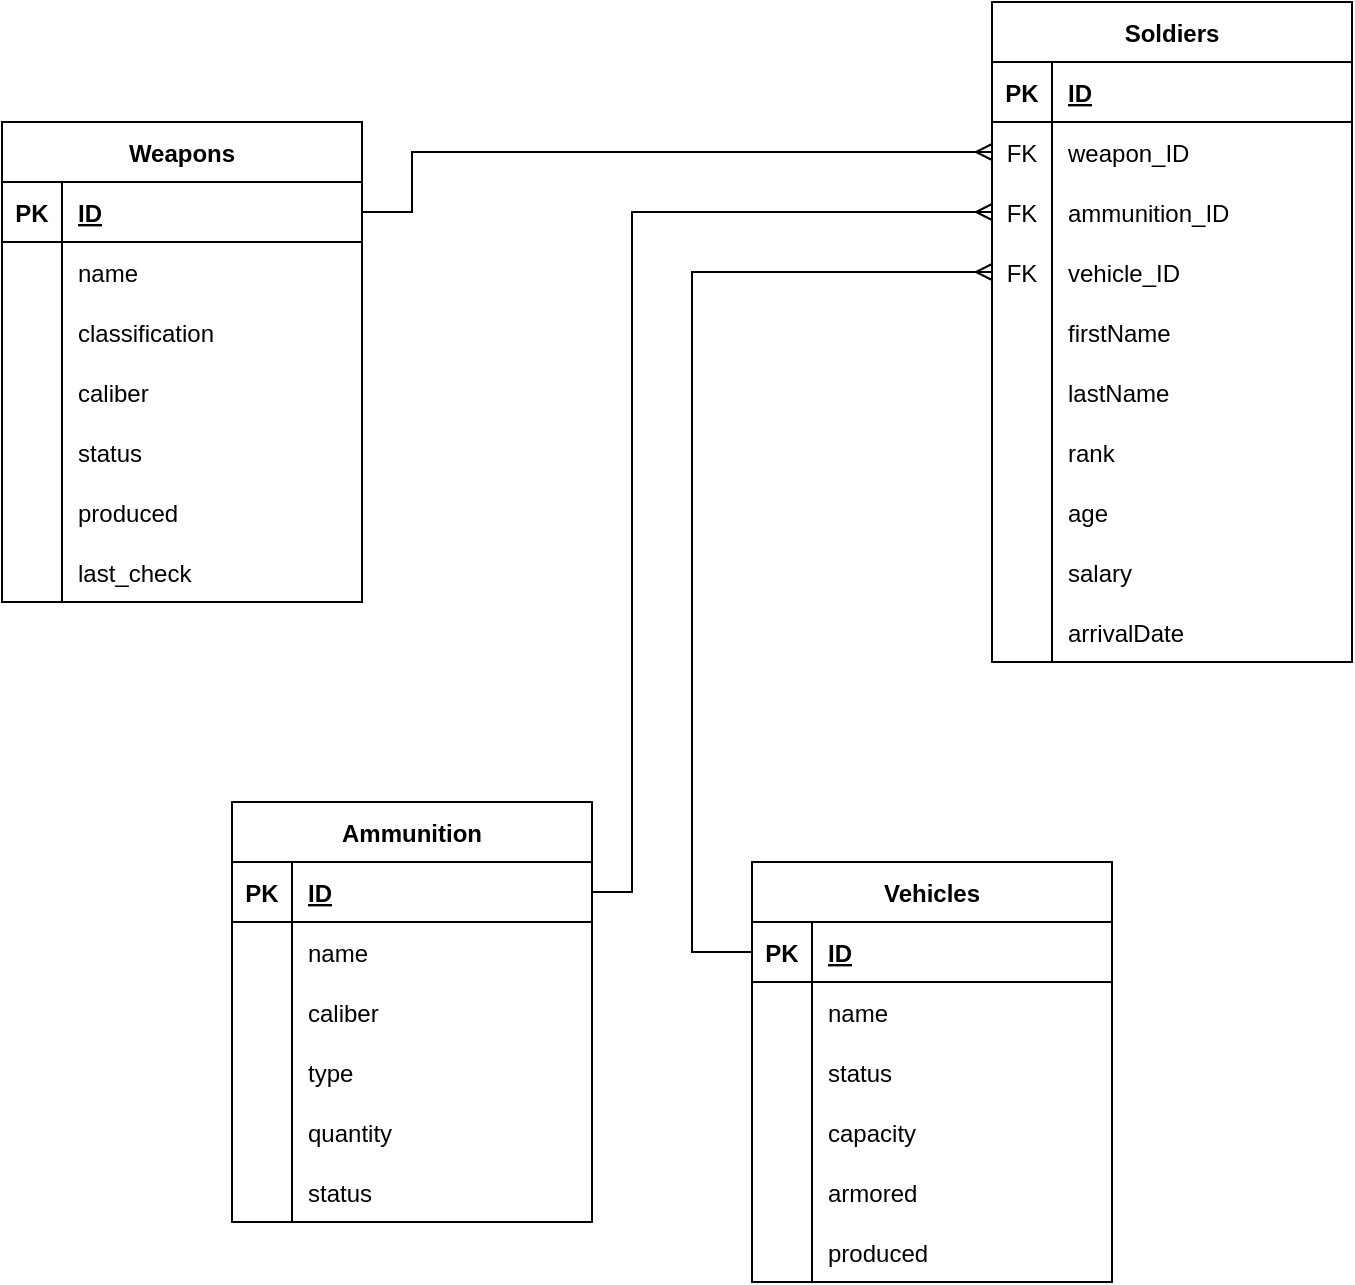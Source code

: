 <mxfile version="20.3.2" type="device"><diagram id="tDGglo3VMJFBYRjeejf7" name="Page-1"><mxGraphModel dx="1345" dy="817" grid="1" gridSize="10" guides="1" tooltips="1" connect="1" arrows="1" fold="1" page="1" pageScale="1" pageWidth="827" pageHeight="1169" math="0" shadow="0"><root><mxCell id="0"/><mxCell id="1" parent="0"/><mxCell id="pX5uQDLHfa8eJc-xiNhd-6" style="edgeStyle=orthogonalEdgeStyle;rounded=0;orthogonalLoop=1;jettySize=auto;html=1;endArrow=ERmany;endFill=0;entryX=0;entryY=0.5;entryDx=0;entryDy=0;exitX=0;exitY=0.5;exitDx=0;exitDy=0;" parent="1" source="TjxegU9jEdXGONsmLAuh-58" target="TjxegU9jEdXGONsmLAuh-105" edge="1"><mxGeometry relative="1" as="geometry"><mxPoint x="720" y="370" as="targetPoint"/><Array as="points"><mxPoint x="470" y="485"/><mxPoint x="470" y="145"/></Array></mxGeometry></mxCell><mxCell id="TjxegU9jEdXGONsmLAuh-57" value="Vehicles" style="shape=table;startSize=30;container=1;collapsible=1;childLayout=tableLayout;fixedRows=1;rowLines=0;fontStyle=1;align=center;resizeLast=1;" parent="1" vertex="1"><mxGeometry x="500" y="440" width="180" height="210" as="geometry"><mxRectangle x="500" y="440" width="90" height="30" as="alternateBounds"/></mxGeometry></mxCell><mxCell id="TjxegU9jEdXGONsmLAuh-58" value="" style="shape=partialRectangle;collapsible=0;dropTarget=0;pointerEvents=0;fillColor=none;top=0;left=0;bottom=1;right=0;points=[[0,0.5],[1,0.5]];portConstraint=eastwest;" parent="TjxegU9jEdXGONsmLAuh-57" vertex="1"><mxGeometry y="30" width="180" height="30" as="geometry"/></mxCell><mxCell id="TjxegU9jEdXGONsmLAuh-59" value="PK" style="shape=partialRectangle;connectable=0;fillColor=none;top=0;left=0;bottom=0;right=0;fontStyle=1;overflow=hidden;" parent="TjxegU9jEdXGONsmLAuh-58" vertex="1"><mxGeometry width="30" height="30" as="geometry"><mxRectangle width="30" height="30" as="alternateBounds"/></mxGeometry></mxCell><mxCell id="TjxegU9jEdXGONsmLAuh-60" value="ID" style="shape=partialRectangle;connectable=0;fillColor=none;top=0;left=0;bottom=0;right=0;align=left;spacingLeft=6;fontStyle=5;overflow=hidden;" parent="TjxegU9jEdXGONsmLAuh-58" vertex="1"><mxGeometry x="30" width="150" height="30" as="geometry"><mxRectangle width="150" height="30" as="alternateBounds"/></mxGeometry></mxCell><mxCell id="TjxegU9jEdXGONsmLAuh-61" value="" style="shape=partialRectangle;collapsible=0;dropTarget=0;pointerEvents=0;fillColor=none;top=0;left=0;bottom=0;right=0;points=[[0,0.5],[1,0.5]];portConstraint=eastwest;" parent="TjxegU9jEdXGONsmLAuh-57" vertex="1"><mxGeometry y="60" width="180" height="30" as="geometry"/></mxCell><mxCell id="TjxegU9jEdXGONsmLAuh-62" value="" style="shape=partialRectangle;connectable=0;fillColor=none;top=0;left=0;bottom=0;right=0;editable=1;overflow=hidden;" parent="TjxegU9jEdXGONsmLAuh-61" vertex="1"><mxGeometry width="30" height="30" as="geometry"><mxRectangle width="30" height="30" as="alternateBounds"/></mxGeometry></mxCell><mxCell id="TjxegU9jEdXGONsmLAuh-63" value="name" style="shape=partialRectangle;connectable=0;fillColor=none;top=0;left=0;bottom=0;right=0;align=left;spacingLeft=6;overflow=hidden;" parent="TjxegU9jEdXGONsmLAuh-61" vertex="1"><mxGeometry x="30" width="150" height="30" as="geometry"><mxRectangle width="150" height="30" as="alternateBounds"/></mxGeometry></mxCell><mxCell id="TjxegU9jEdXGONsmLAuh-64" value="" style="shape=partialRectangle;collapsible=0;dropTarget=0;pointerEvents=0;fillColor=none;top=0;left=0;bottom=0;right=0;points=[[0,0.5],[1,0.5]];portConstraint=eastwest;" parent="TjxegU9jEdXGONsmLAuh-57" vertex="1"><mxGeometry y="90" width="180" height="30" as="geometry"/></mxCell><mxCell id="TjxegU9jEdXGONsmLAuh-65" value="" style="shape=partialRectangle;connectable=0;fillColor=none;top=0;left=0;bottom=0;right=0;editable=1;overflow=hidden;" parent="TjxegU9jEdXGONsmLAuh-64" vertex="1"><mxGeometry width="30" height="30" as="geometry"><mxRectangle width="30" height="30" as="alternateBounds"/></mxGeometry></mxCell><mxCell id="TjxegU9jEdXGONsmLAuh-66" value="status" style="shape=partialRectangle;connectable=0;fillColor=none;top=0;left=0;bottom=0;right=0;align=left;spacingLeft=6;overflow=hidden;" parent="TjxegU9jEdXGONsmLAuh-64" vertex="1"><mxGeometry x="30" width="150" height="30" as="geometry"><mxRectangle width="150" height="30" as="alternateBounds"/></mxGeometry></mxCell><mxCell id="TjxegU9jEdXGONsmLAuh-76" style="shape=partialRectangle;collapsible=0;dropTarget=0;pointerEvents=0;fillColor=none;top=0;left=0;bottom=0;right=0;points=[[0,0.5],[1,0.5]];portConstraint=eastwest;" parent="TjxegU9jEdXGONsmLAuh-57" vertex="1"><mxGeometry y="120" width="180" height="30" as="geometry"/></mxCell><mxCell id="TjxegU9jEdXGONsmLAuh-77" style="shape=partialRectangle;connectable=0;fillColor=none;top=0;left=0;bottom=0;right=0;editable=1;overflow=hidden;" parent="TjxegU9jEdXGONsmLAuh-76" vertex="1"><mxGeometry width="30" height="30" as="geometry"><mxRectangle width="30" height="30" as="alternateBounds"/></mxGeometry></mxCell><mxCell id="TjxegU9jEdXGONsmLAuh-78" value="capacity" style="shape=partialRectangle;connectable=0;fillColor=none;top=0;left=0;bottom=0;right=0;align=left;spacingLeft=6;overflow=hidden;" parent="TjxegU9jEdXGONsmLAuh-76" vertex="1"><mxGeometry x="30" width="150" height="30" as="geometry"><mxRectangle width="150" height="30" as="alternateBounds"/></mxGeometry></mxCell><mxCell id="TjxegU9jEdXGONsmLAuh-67" value="" style="shape=partialRectangle;collapsible=0;dropTarget=0;pointerEvents=0;fillColor=none;top=0;left=0;bottom=0;right=0;points=[[0,0.5],[1,0.5]];portConstraint=eastwest;" parent="TjxegU9jEdXGONsmLAuh-57" vertex="1"><mxGeometry y="150" width="180" height="30" as="geometry"/></mxCell><mxCell id="TjxegU9jEdXGONsmLAuh-68" value="" style="shape=partialRectangle;connectable=0;fillColor=none;top=0;left=0;bottom=0;right=0;editable=1;overflow=hidden;" parent="TjxegU9jEdXGONsmLAuh-67" vertex="1"><mxGeometry width="30" height="30" as="geometry"><mxRectangle width="30" height="30" as="alternateBounds"/></mxGeometry></mxCell><mxCell id="TjxegU9jEdXGONsmLAuh-69" value="armored" style="shape=partialRectangle;connectable=0;fillColor=none;top=0;left=0;bottom=0;right=0;align=left;spacingLeft=6;overflow=hidden;" parent="TjxegU9jEdXGONsmLAuh-67" vertex="1"><mxGeometry x="30" width="150" height="30" as="geometry"><mxRectangle width="150" height="30" as="alternateBounds"/></mxGeometry></mxCell><mxCell id="TjxegU9jEdXGONsmLAuh-80" style="shape=partialRectangle;collapsible=0;dropTarget=0;pointerEvents=0;fillColor=none;top=0;left=0;bottom=0;right=0;points=[[0,0.5],[1,0.5]];portConstraint=eastwest;" parent="TjxegU9jEdXGONsmLAuh-57" vertex="1"><mxGeometry y="180" width="180" height="30" as="geometry"/></mxCell><mxCell id="TjxegU9jEdXGONsmLAuh-81" style="shape=partialRectangle;connectable=0;fillColor=none;top=0;left=0;bottom=0;right=0;editable=1;overflow=hidden;" parent="TjxegU9jEdXGONsmLAuh-80" vertex="1"><mxGeometry width="30" height="30" as="geometry"><mxRectangle width="30" height="30" as="alternateBounds"/></mxGeometry></mxCell><mxCell id="TjxegU9jEdXGONsmLAuh-82" value="produced" style="shape=partialRectangle;connectable=0;fillColor=none;top=0;left=0;bottom=0;right=0;align=left;spacingLeft=6;overflow=hidden;" parent="TjxegU9jEdXGONsmLAuh-80" vertex="1"><mxGeometry x="30" width="150" height="30" as="geometry"><mxRectangle width="150" height="30" as="alternateBounds"/></mxGeometry></mxCell><mxCell id="TjxegU9jEdXGONsmLAuh-83" value="Soldiers" style="shape=table;startSize=30;container=1;collapsible=1;childLayout=tableLayout;fixedRows=1;rowLines=0;fontStyle=1;align=center;resizeLast=1;" parent="1" vertex="1"><mxGeometry x="620" y="10" width="180" height="330" as="geometry"><mxRectangle x="620" y="10" width="90" height="30" as="alternateBounds"/></mxGeometry></mxCell><mxCell id="TjxegU9jEdXGONsmLAuh-84" value="" style="shape=partialRectangle;collapsible=0;dropTarget=0;pointerEvents=0;fillColor=none;top=0;left=0;bottom=1;right=0;points=[[0,0.5],[1,0.5]];portConstraint=eastwest;" parent="TjxegU9jEdXGONsmLAuh-83" vertex="1"><mxGeometry y="30" width="180" height="30" as="geometry"/></mxCell><mxCell id="TjxegU9jEdXGONsmLAuh-85" value="PK" style="shape=partialRectangle;connectable=0;fillColor=none;top=0;left=0;bottom=0;right=0;fontStyle=1;overflow=hidden;" parent="TjxegU9jEdXGONsmLAuh-84" vertex="1"><mxGeometry width="30" height="30" as="geometry"><mxRectangle width="30" height="30" as="alternateBounds"/></mxGeometry></mxCell><mxCell id="TjxegU9jEdXGONsmLAuh-86" value="ID" style="shape=partialRectangle;connectable=0;fillColor=none;top=0;left=0;bottom=0;right=0;align=left;spacingLeft=6;fontStyle=5;overflow=hidden;" parent="TjxegU9jEdXGONsmLAuh-84" vertex="1"><mxGeometry x="30" width="150" height="30" as="geometry"><mxRectangle width="150" height="30" as="alternateBounds"/></mxGeometry></mxCell><mxCell id="TjxegU9jEdXGONsmLAuh-87" value="" style="shape=partialRectangle;collapsible=0;dropTarget=0;pointerEvents=0;fillColor=none;top=0;left=0;bottom=0;right=0;points=[[0,0.5],[1,0.5]];portConstraint=eastwest;" parent="TjxegU9jEdXGONsmLAuh-83" vertex="1"><mxGeometry y="60" width="180" height="30" as="geometry"/></mxCell><mxCell id="TjxegU9jEdXGONsmLAuh-88" value="FK" style="shape=partialRectangle;connectable=0;fillColor=none;top=0;left=0;bottom=0;right=0;editable=1;overflow=hidden;" parent="TjxegU9jEdXGONsmLAuh-87" vertex="1"><mxGeometry width="30" height="30" as="geometry"><mxRectangle width="30" height="30" as="alternateBounds"/></mxGeometry></mxCell><mxCell id="TjxegU9jEdXGONsmLAuh-89" value="weapon_ID" style="shape=partialRectangle;connectable=0;fillColor=none;top=0;left=0;bottom=0;right=0;align=left;spacingLeft=6;overflow=hidden;" parent="TjxegU9jEdXGONsmLAuh-87" vertex="1"><mxGeometry x="30" width="150" height="30" as="geometry"><mxRectangle width="150" height="30" as="alternateBounds"/></mxGeometry></mxCell><mxCell id="TjxegU9jEdXGONsmLAuh-102" style="shape=partialRectangle;collapsible=0;dropTarget=0;pointerEvents=0;fillColor=none;top=0;left=0;bottom=0;right=0;points=[[0,0.5],[1,0.5]];portConstraint=eastwest;" parent="TjxegU9jEdXGONsmLAuh-83" vertex="1"><mxGeometry y="90" width="180" height="30" as="geometry"/></mxCell><mxCell id="TjxegU9jEdXGONsmLAuh-103" value="FK" style="shape=partialRectangle;connectable=0;fillColor=none;top=0;left=0;bottom=0;right=0;editable=1;overflow=hidden;" parent="TjxegU9jEdXGONsmLAuh-102" vertex="1"><mxGeometry width="30" height="30" as="geometry"><mxRectangle width="30" height="30" as="alternateBounds"/></mxGeometry></mxCell><mxCell id="TjxegU9jEdXGONsmLAuh-104" value="ammunition_ID" style="shape=partialRectangle;connectable=0;fillColor=none;top=0;left=0;bottom=0;right=0;align=left;spacingLeft=6;overflow=hidden;" parent="TjxegU9jEdXGONsmLAuh-102" vertex="1"><mxGeometry x="30" width="150" height="30" as="geometry"><mxRectangle width="150" height="30" as="alternateBounds"/></mxGeometry></mxCell><mxCell id="TjxegU9jEdXGONsmLAuh-105" style="shape=partialRectangle;collapsible=0;dropTarget=0;pointerEvents=0;fillColor=none;top=0;left=0;bottom=0;right=0;points=[[0,0.5],[1,0.5]];portConstraint=eastwest;" parent="TjxegU9jEdXGONsmLAuh-83" vertex="1"><mxGeometry y="120" width="180" height="30" as="geometry"/></mxCell><mxCell id="TjxegU9jEdXGONsmLAuh-106" value="FK" style="shape=partialRectangle;connectable=0;fillColor=none;top=0;left=0;bottom=0;right=0;editable=1;overflow=hidden;" parent="TjxegU9jEdXGONsmLAuh-105" vertex="1"><mxGeometry width="30" height="30" as="geometry"><mxRectangle width="30" height="30" as="alternateBounds"/></mxGeometry></mxCell><mxCell id="TjxegU9jEdXGONsmLAuh-107" value="vehicle_ID" style="shape=partialRectangle;connectable=0;fillColor=none;top=0;left=0;bottom=0;right=0;align=left;spacingLeft=6;overflow=hidden;" parent="TjxegU9jEdXGONsmLAuh-105" vertex="1"><mxGeometry x="30" width="150" height="30" as="geometry"><mxRectangle width="150" height="30" as="alternateBounds"/></mxGeometry></mxCell><mxCell id="TjxegU9jEdXGONsmLAuh-90" value="" style="shape=partialRectangle;collapsible=0;dropTarget=0;pointerEvents=0;fillColor=none;top=0;left=0;bottom=0;right=0;points=[[0,0.5],[1,0.5]];portConstraint=eastwest;" parent="TjxegU9jEdXGONsmLAuh-83" vertex="1"><mxGeometry y="150" width="180" height="30" as="geometry"/></mxCell><mxCell id="TjxegU9jEdXGONsmLAuh-91" value="" style="shape=partialRectangle;connectable=0;fillColor=none;top=0;left=0;bottom=0;right=0;editable=1;overflow=hidden;" parent="TjxegU9jEdXGONsmLAuh-90" vertex="1"><mxGeometry width="30" height="30" as="geometry"><mxRectangle width="30" height="30" as="alternateBounds"/></mxGeometry></mxCell><mxCell id="TjxegU9jEdXGONsmLAuh-92" value="firstName" style="shape=partialRectangle;connectable=0;fillColor=none;top=0;left=0;bottom=0;right=0;align=left;spacingLeft=6;overflow=hidden;" parent="TjxegU9jEdXGONsmLAuh-90" vertex="1"><mxGeometry x="30" width="150" height="30" as="geometry"><mxRectangle width="150" height="30" as="alternateBounds"/></mxGeometry></mxCell><mxCell id="TjxegU9jEdXGONsmLAuh-93" style="shape=partialRectangle;collapsible=0;dropTarget=0;pointerEvents=0;fillColor=none;top=0;left=0;bottom=0;right=0;points=[[0,0.5],[1,0.5]];portConstraint=eastwest;" parent="TjxegU9jEdXGONsmLAuh-83" vertex="1"><mxGeometry y="180" width="180" height="30" as="geometry"/></mxCell><mxCell id="TjxegU9jEdXGONsmLAuh-94" style="shape=partialRectangle;connectable=0;fillColor=none;top=0;left=0;bottom=0;right=0;editable=1;overflow=hidden;" parent="TjxegU9jEdXGONsmLAuh-93" vertex="1"><mxGeometry width="30" height="30" as="geometry"><mxRectangle width="30" height="30" as="alternateBounds"/></mxGeometry></mxCell><mxCell id="TjxegU9jEdXGONsmLAuh-95" value="lastName" style="shape=partialRectangle;connectable=0;fillColor=none;top=0;left=0;bottom=0;right=0;align=left;spacingLeft=6;overflow=hidden;" parent="TjxegU9jEdXGONsmLAuh-93" vertex="1"><mxGeometry x="30" width="150" height="30" as="geometry"><mxRectangle width="150" height="30" as="alternateBounds"/></mxGeometry></mxCell><mxCell id="TjxegU9jEdXGONsmLAuh-108" style="shape=partialRectangle;collapsible=0;dropTarget=0;pointerEvents=0;fillColor=none;top=0;left=0;bottom=0;right=0;points=[[0,0.5],[1,0.5]];portConstraint=eastwest;" parent="TjxegU9jEdXGONsmLAuh-83" vertex="1"><mxGeometry y="210" width="180" height="30" as="geometry"/></mxCell><mxCell id="TjxegU9jEdXGONsmLAuh-109" style="shape=partialRectangle;connectable=0;fillColor=none;top=0;left=0;bottom=0;right=0;editable=1;overflow=hidden;" parent="TjxegU9jEdXGONsmLAuh-108" vertex="1"><mxGeometry width="30" height="30" as="geometry"><mxRectangle width="30" height="30" as="alternateBounds"/></mxGeometry></mxCell><mxCell id="TjxegU9jEdXGONsmLAuh-110" value="rank" style="shape=partialRectangle;connectable=0;fillColor=none;top=0;left=0;bottom=0;right=0;align=left;spacingLeft=6;overflow=hidden;" parent="TjxegU9jEdXGONsmLAuh-108" vertex="1"><mxGeometry x="30" width="150" height="30" as="geometry"><mxRectangle width="150" height="30" as="alternateBounds"/></mxGeometry></mxCell><mxCell id="TjxegU9jEdXGONsmLAuh-96" value="" style="shape=partialRectangle;collapsible=0;dropTarget=0;pointerEvents=0;fillColor=none;top=0;left=0;bottom=0;right=0;points=[[0,0.5],[1,0.5]];portConstraint=eastwest;" parent="TjxegU9jEdXGONsmLAuh-83" vertex="1"><mxGeometry y="240" width="180" height="30" as="geometry"/></mxCell><mxCell id="TjxegU9jEdXGONsmLAuh-97" value="" style="shape=partialRectangle;connectable=0;fillColor=none;top=0;left=0;bottom=0;right=0;editable=1;overflow=hidden;" parent="TjxegU9jEdXGONsmLAuh-96" vertex="1"><mxGeometry width="30" height="30" as="geometry"><mxRectangle width="30" height="30" as="alternateBounds"/></mxGeometry></mxCell><mxCell id="TjxegU9jEdXGONsmLAuh-98" value="age" style="shape=partialRectangle;connectable=0;fillColor=none;top=0;left=0;bottom=0;right=0;align=left;spacingLeft=6;overflow=hidden;" parent="TjxegU9jEdXGONsmLAuh-96" vertex="1"><mxGeometry x="30" width="150" height="30" as="geometry"><mxRectangle width="150" height="30" as="alternateBounds"/></mxGeometry></mxCell><mxCell id="TjxegU9jEdXGONsmLAuh-99" style="shape=partialRectangle;collapsible=0;dropTarget=0;pointerEvents=0;fillColor=none;top=0;left=0;bottom=0;right=0;points=[[0,0.5],[1,0.5]];portConstraint=eastwest;" parent="TjxegU9jEdXGONsmLAuh-83" vertex="1"><mxGeometry y="270" width="180" height="30" as="geometry"/></mxCell><mxCell id="TjxegU9jEdXGONsmLAuh-100" style="shape=partialRectangle;connectable=0;fillColor=none;top=0;left=0;bottom=0;right=0;editable=1;overflow=hidden;" parent="TjxegU9jEdXGONsmLAuh-99" vertex="1"><mxGeometry width="30" height="30" as="geometry"><mxRectangle width="30" height="30" as="alternateBounds"/></mxGeometry></mxCell><mxCell id="TjxegU9jEdXGONsmLAuh-101" value="salary" style="shape=partialRectangle;connectable=0;fillColor=none;top=0;left=0;bottom=0;right=0;align=left;spacingLeft=6;overflow=hidden;" parent="TjxegU9jEdXGONsmLAuh-99" vertex="1"><mxGeometry x="30" width="150" height="30" as="geometry"><mxRectangle width="150" height="30" as="alternateBounds"/></mxGeometry></mxCell><mxCell id="TjxegU9jEdXGONsmLAuh-111" style="shape=partialRectangle;collapsible=0;dropTarget=0;pointerEvents=0;fillColor=none;top=0;left=0;bottom=0;right=0;points=[[0,0.5],[1,0.5]];portConstraint=eastwest;" parent="TjxegU9jEdXGONsmLAuh-83" vertex="1"><mxGeometry y="300" width="180" height="30" as="geometry"/></mxCell><mxCell id="TjxegU9jEdXGONsmLAuh-112" style="shape=partialRectangle;connectable=0;fillColor=none;top=0;left=0;bottom=0;right=0;editable=1;overflow=hidden;" parent="TjxegU9jEdXGONsmLAuh-111" vertex="1"><mxGeometry width="30" height="30" as="geometry"><mxRectangle width="30" height="30" as="alternateBounds"/></mxGeometry></mxCell><mxCell id="TjxegU9jEdXGONsmLAuh-113" value="arrivalDate" style="shape=partialRectangle;connectable=0;fillColor=none;top=0;left=0;bottom=0;right=0;align=left;spacingLeft=6;overflow=hidden;" parent="TjxegU9jEdXGONsmLAuh-111" vertex="1"><mxGeometry x="30" width="150" height="30" as="geometry"><mxRectangle width="150" height="30" as="alternateBounds"/></mxGeometry></mxCell><mxCell id="TjxegU9jEdXGONsmLAuh-133" style="edgeStyle=orthogonalEdgeStyle;rounded=0;orthogonalLoop=1;jettySize=auto;html=1;exitX=1;exitY=0.5;exitDx=0;exitDy=0;endArrow=ERmany;endFill=0;entryX=0;entryY=0.5;entryDx=0;entryDy=0;" parent="1" source="TjxegU9jEdXGONsmLAuh-115" target="TjxegU9jEdXGONsmLAuh-87" edge="1"><mxGeometry relative="1" as="geometry"><mxPoint x="380" y="50" as="targetPoint"/><Array as="points"><mxPoint x="330" y="115"/><mxPoint x="330" y="85"/></Array></mxGeometry></mxCell><mxCell id="TjxegU9jEdXGONsmLAuh-114" value="Weapons" style="shape=table;startSize=30;container=1;collapsible=1;childLayout=tableLayout;fixedRows=1;rowLines=0;fontStyle=1;align=center;resizeLast=1;" parent="1" vertex="1"><mxGeometry x="125" y="70" width="180" height="240" as="geometry"><mxRectangle x="125" y="70" width="90" height="30" as="alternateBounds"/></mxGeometry></mxCell><mxCell id="TjxegU9jEdXGONsmLAuh-115" value="" style="shape=partialRectangle;collapsible=0;dropTarget=0;pointerEvents=0;fillColor=none;top=0;left=0;bottom=1;right=0;points=[[0,0.5],[1,0.5]];portConstraint=eastwest;" parent="TjxegU9jEdXGONsmLAuh-114" vertex="1"><mxGeometry y="30" width="180" height="30" as="geometry"/></mxCell><mxCell id="TjxegU9jEdXGONsmLAuh-116" value="PK" style="shape=partialRectangle;connectable=0;fillColor=none;top=0;left=0;bottom=0;right=0;fontStyle=1;overflow=hidden;" parent="TjxegU9jEdXGONsmLAuh-115" vertex="1"><mxGeometry width="30" height="30" as="geometry"><mxRectangle width="30" height="30" as="alternateBounds"/></mxGeometry></mxCell><mxCell id="TjxegU9jEdXGONsmLAuh-117" value="ID" style="shape=partialRectangle;connectable=0;fillColor=none;top=0;left=0;bottom=0;right=0;align=left;spacingLeft=6;fontStyle=5;overflow=hidden;" parent="TjxegU9jEdXGONsmLAuh-115" vertex="1"><mxGeometry x="30" width="150" height="30" as="geometry"><mxRectangle width="150" height="30" as="alternateBounds"/></mxGeometry></mxCell><mxCell id="TjxegU9jEdXGONsmLAuh-121" value="" style="shape=partialRectangle;collapsible=0;dropTarget=0;pointerEvents=0;fillColor=none;top=0;left=0;bottom=0;right=0;points=[[0,0.5],[1,0.5]];portConstraint=eastwest;" parent="TjxegU9jEdXGONsmLAuh-114" vertex="1"><mxGeometry y="60" width="180" height="30" as="geometry"/></mxCell><mxCell id="TjxegU9jEdXGONsmLAuh-122" value="" style="shape=partialRectangle;connectable=0;fillColor=none;top=0;left=0;bottom=0;right=0;editable=1;overflow=hidden;" parent="TjxegU9jEdXGONsmLAuh-121" vertex="1"><mxGeometry width="30" height="30" as="geometry"><mxRectangle width="30" height="30" as="alternateBounds"/></mxGeometry></mxCell><mxCell id="TjxegU9jEdXGONsmLAuh-123" value="name" style="shape=partialRectangle;connectable=0;fillColor=none;top=0;left=0;bottom=0;right=0;align=left;spacingLeft=6;overflow=hidden;" parent="TjxegU9jEdXGONsmLAuh-121" vertex="1"><mxGeometry x="30" width="150" height="30" as="geometry"><mxRectangle width="150" height="30" as="alternateBounds"/></mxGeometry></mxCell><mxCell id="TjxegU9jEdXGONsmLAuh-118" value="" style="shape=partialRectangle;collapsible=0;dropTarget=0;pointerEvents=0;fillColor=none;top=0;left=0;bottom=0;right=0;points=[[0,0.5],[1,0.5]];portConstraint=eastwest;" parent="TjxegU9jEdXGONsmLAuh-114" vertex="1"><mxGeometry y="90" width="180" height="30" as="geometry"/></mxCell><mxCell id="TjxegU9jEdXGONsmLAuh-119" value="" style="shape=partialRectangle;connectable=0;fillColor=none;top=0;left=0;bottom=0;right=0;editable=1;overflow=hidden;" parent="TjxegU9jEdXGONsmLAuh-118" vertex="1"><mxGeometry width="30" height="30" as="geometry"><mxRectangle width="30" height="30" as="alternateBounds"/></mxGeometry></mxCell><mxCell id="TjxegU9jEdXGONsmLAuh-120" value="classification" style="shape=partialRectangle;connectable=0;fillColor=none;top=0;left=0;bottom=0;right=0;align=left;spacingLeft=6;overflow=hidden;" parent="TjxegU9jEdXGONsmLAuh-118" vertex="1"><mxGeometry x="30" width="150" height="30" as="geometry"><mxRectangle width="150" height="30" as="alternateBounds"/></mxGeometry></mxCell><mxCell id="TjxegU9jEdXGONsmLAuh-124" style="shape=partialRectangle;collapsible=0;dropTarget=0;pointerEvents=0;fillColor=none;top=0;left=0;bottom=0;right=0;points=[[0,0.5],[1,0.5]];portConstraint=eastwest;" parent="TjxegU9jEdXGONsmLAuh-114" vertex="1"><mxGeometry y="120" width="180" height="30" as="geometry"/></mxCell><mxCell id="TjxegU9jEdXGONsmLAuh-125" style="shape=partialRectangle;connectable=0;fillColor=none;top=0;left=0;bottom=0;right=0;editable=1;overflow=hidden;" parent="TjxegU9jEdXGONsmLAuh-124" vertex="1"><mxGeometry width="30" height="30" as="geometry"><mxRectangle width="30" height="30" as="alternateBounds"/></mxGeometry></mxCell><mxCell id="TjxegU9jEdXGONsmLAuh-126" value="caliber" style="shape=partialRectangle;connectable=0;fillColor=none;top=0;left=0;bottom=0;right=0;align=left;spacingLeft=6;overflow=hidden;" parent="TjxegU9jEdXGONsmLAuh-124" vertex="1"><mxGeometry x="30" width="150" height="30" as="geometry"><mxRectangle width="150" height="30" as="alternateBounds"/></mxGeometry></mxCell><mxCell id="TjxegU9jEdXGONsmLAuh-127" value="" style="shape=partialRectangle;collapsible=0;dropTarget=0;pointerEvents=0;fillColor=none;top=0;left=0;bottom=0;right=0;points=[[0,0.5],[1,0.5]];portConstraint=eastwest;" parent="TjxegU9jEdXGONsmLAuh-114" vertex="1"><mxGeometry y="150" width="180" height="30" as="geometry"/></mxCell><mxCell id="TjxegU9jEdXGONsmLAuh-128" value="" style="shape=partialRectangle;connectable=0;fillColor=none;top=0;left=0;bottom=0;right=0;editable=1;overflow=hidden;" parent="TjxegU9jEdXGONsmLAuh-127" vertex="1"><mxGeometry width="30" height="30" as="geometry"><mxRectangle width="30" height="30" as="alternateBounds"/></mxGeometry></mxCell><mxCell id="TjxegU9jEdXGONsmLAuh-129" value="status" style="shape=partialRectangle;connectable=0;fillColor=none;top=0;left=0;bottom=0;right=0;align=left;spacingLeft=6;overflow=hidden;" parent="TjxegU9jEdXGONsmLAuh-127" vertex="1"><mxGeometry x="30" width="150" height="30" as="geometry"><mxRectangle width="150" height="30" as="alternateBounds"/></mxGeometry></mxCell><mxCell id="TjxegU9jEdXGONsmLAuh-130" style="shape=partialRectangle;collapsible=0;dropTarget=0;pointerEvents=0;fillColor=none;top=0;left=0;bottom=0;right=0;points=[[0,0.5],[1,0.5]];portConstraint=eastwest;" parent="TjxegU9jEdXGONsmLAuh-114" vertex="1"><mxGeometry y="180" width="180" height="30" as="geometry"/></mxCell><mxCell id="TjxegU9jEdXGONsmLAuh-131" style="shape=partialRectangle;connectable=0;fillColor=none;top=0;left=0;bottom=0;right=0;editable=1;overflow=hidden;" parent="TjxegU9jEdXGONsmLAuh-130" vertex="1"><mxGeometry width="30" height="30" as="geometry"><mxRectangle width="30" height="30" as="alternateBounds"/></mxGeometry></mxCell><mxCell id="TjxegU9jEdXGONsmLAuh-132" value="produced" style="shape=partialRectangle;connectable=0;fillColor=none;top=0;left=0;bottom=0;right=0;align=left;spacingLeft=6;overflow=hidden;" parent="TjxegU9jEdXGONsmLAuh-130" vertex="1"><mxGeometry x="30" width="150" height="30" as="geometry"><mxRectangle width="150" height="30" as="alternateBounds"/></mxGeometry></mxCell><mxCell id="ji025_QlF2CoUp5vdG1z-16" style="shape=partialRectangle;collapsible=0;dropTarget=0;pointerEvents=0;fillColor=none;top=0;left=0;bottom=0;right=0;points=[[0,0.5],[1,0.5]];portConstraint=eastwest;" vertex="1" parent="TjxegU9jEdXGONsmLAuh-114"><mxGeometry y="210" width="180" height="30" as="geometry"/></mxCell><mxCell id="ji025_QlF2CoUp5vdG1z-17" style="shape=partialRectangle;connectable=0;fillColor=none;top=0;left=0;bottom=0;right=0;editable=1;overflow=hidden;" vertex="1" parent="ji025_QlF2CoUp5vdG1z-16"><mxGeometry width="30" height="30" as="geometry"><mxRectangle width="30" height="30" as="alternateBounds"/></mxGeometry></mxCell><mxCell id="ji025_QlF2CoUp5vdG1z-18" value="last_check" style="shape=partialRectangle;connectable=0;fillColor=none;top=0;left=0;bottom=0;right=0;align=left;spacingLeft=6;overflow=hidden;" vertex="1" parent="ji025_QlF2CoUp5vdG1z-16"><mxGeometry x="30" width="150" height="30" as="geometry"><mxRectangle width="150" height="30" as="alternateBounds"/></mxGeometry></mxCell><mxCell id="pX5uQDLHfa8eJc-xiNhd-7" style="edgeStyle=orthogonalEdgeStyle;rounded=0;orthogonalLoop=1;jettySize=auto;html=1;entryX=0;entryY=0.5;entryDx=0;entryDy=0;endArrow=ERmany;endFill=0;exitX=1;exitY=0.5;exitDx=0;exitDy=0;" parent="1" source="TjxegU9jEdXGONsmLAuh-31" target="TjxegU9jEdXGONsmLAuh-102" edge="1"><mxGeometry relative="1" as="geometry"><Array as="points"><mxPoint x="440" y="455"/><mxPoint x="440" y="115"/></Array></mxGeometry></mxCell><mxCell id="TjxegU9jEdXGONsmLAuh-30" value="Ammunition" style="shape=table;startSize=30;container=1;collapsible=1;childLayout=tableLayout;fixedRows=1;rowLines=0;fontStyle=1;align=center;resizeLast=1;" parent="1" vertex="1"><mxGeometry x="240" y="410" width="180" height="210" as="geometry"><mxRectangle x="240" y="410" width="110" height="30" as="alternateBounds"/></mxGeometry></mxCell><mxCell id="TjxegU9jEdXGONsmLAuh-31" value="" style="shape=partialRectangle;collapsible=0;dropTarget=0;pointerEvents=0;fillColor=none;top=0;left=0;bottom=1;right=0;points=[[0,0.5],[1,0.5]];portConstraint=eastwest;" parent="TjxegU9jEdXGONsmLAuh-30" vertex="1"><mxGeometry y="30" width="180" height="30" as="geometry"/></mxCell><mxCell id="TjxegU9jEdXGONsmLAuh-32" value="PK" style="shape=partialRectangle;connectable=0;fillColor=none;top=0;left=0;bottom=0;right=0;fontStyle=1;overflow=hidden;" parent="TjxegU9jEdXGONsmLAuh-31" vertex="1"><mxGeometry width="30" height="30" as="geometry"><mxRectangle width="30" height="30" as="alternateBounds"/></mxGeometry></mxCell><mxCell id="TjxegU9jEdXGONsmLAuh-33" value="ID" style="shape=partialRectangle;connectable=0;fillColor=none;top=0;left=0;bottom=0;right=0;align=left;spacingLeft=6;fontStyle=5;overflow=hidden;" parent="TjxegU9jEdXGONsmLAuh-31" vertex="1"><mxGeometry x="30" width="150" height="30" as="geometry"><mxRectangle width="150" height="30" as="alternateBounds"/></mxGeometry></mxCell><mxCell id="TjxegU9jEdXGONsmLAuh-136" style="shape=partialRectangle;collapsible=0;dropTarget=0;pointerEvents=0;fillColor=none;top=0;left=0;bottom=0;right=0;points=[[0,0.5],[1,0.5]];portConstraint=eastwest;" parent="TjxegU9jEdXGONsmLAuh-30" vertex="1"><mxGeometry y="60" width="180" height="30" as="geometry"/></mxCell><mxCell id="TjxegU9jEdXGONsmLAuh-137" value="" style="shape=partialRectangle;connectable=0;fillColor=none;top=0;left=0;bottom=0;right=0;editable=1;overflow=hidden;" parent="TjxegU9jEdXGONsmLAuh-136" vertex="1"><mxGeometry width="30" height="30" as="geometry"><mxRectangle width="30" height="30" as="alternateBounds"/></mxGeometry></mxCell><mxCell id="TjxegU9jEdXGONsmLAuh-138" value="name" style="shape=partialRectangle;connectable=0;fillColor=none;top=0;left=0;bottom=0;right=0;align=left;spacingLeft=6;overflow=hidden;" parent="TjxegU9jEdXGONsmLAuh-136" vertex="1"><mxGeometry x="30" width="150" height="30" as="geometry"><mxRectangle width="150" height="30" as="alternateBounds"/></mxGeometry></mxCell><mxCell id="TjxegU9jEdXGONsmLAuh-34" value="" style="shape=partialRectangle;collapsible=0;dropTarget=0;pointerEvents=0;fillColor=none;top=0;left=0;bottom=0;right=0;points=[[0,0.5],[1,0.5]];portConstraint=eastwest;" parent="TjxegU9jEdXGONsmLAuh-30" vertex="1"><mxGeometry y="90" width="180" height="30" as="geometry"/></mxCell><mxCell id="TjxegU9jEdXGONsmLAuh-35" value="" style="shape=partialRectangle;connectable=0;fillColor=none;top=0;left=0;bottom=0;right=0;editable=1;overflow=hidden;" parent="TjxegU9jEdXGONsmLAuh-34" vertex="1"><mxGeometry width="30" height="30" as="geometry"><mxRectangle width="30" height="30" as="alternateBounds"/></mxGeometry></mxCell><mxCell id="TjxegU9jEdXGONsmLAuh-36" value="caliber" style="shape=partialRectangle;connectable=0;fillColor=none;top=0;left=0;bottom=0;right=0;align=left;spacingLeft=6;overflow=hidden;" parent="TjxegU9jEdXGONsmLAuh-34" vertex="1"><mxGeometry x="30" width="150" height="30" as="geometry"><mxRectangle width="150" height="30" as="alternateBounds"/></mxGeometry></mxCell><mxCell id="TjxegU9jEdXGONsmLAuh-37" value="" style="shape=partialRectangle;collapsible=0;dropTarget=0;pointerEvents=0;fillColor=none;top=0;left=0;bottom=0;right=0;points=[[0,0.5],[1,0.5]];portConstraint=eastwest;" parent="TjxegU9jEdXGONsmLAuh-30" vertex="1"><mxGeometry y="120" width="180" height="30" as="geometry"/></mxCell><mxCell id="TjxegU9jEdXGONsmLAuh-38" value="" style="shape=partialRectangle;connectable=0;fillColor=none;top=0;left=0;bottom=0;right=0;editable=1;overflow=hidden;" parent="TjxegU9jEdXGONsmLAuh-37" vertex="1"><mxGeometry width="30" height="30" as="geometry"><mxRectangle width="30" height="30" as="alternateBounds"/></mxGeometry></mxCell><mxCell id="TjxegU9jEdXGONsmLAuh-39" value="type" style="shape=partialRectangle;connectable=0;fillColor=none;top=0;left=0;bottom=0;right=0;align=left;spacingLeft=6;overflow=hidden;" parent="TjxegU9jEdXGONsmLAuh-37" vertex="1"><mxGeometry x="30" width="150" height="30" as="geometry"><mxRectangle width="150" height="30" as="alternateBounds"/></mxGeometry></mxCell><mxCell id="TjxegU9jEdXGONsmLAuh-40" value="" style="shape=partialRectangle;collapsible=0;dropTarget=0;pointerEvents=0;fillColor=none;top=0;left=0;bottom=0;right=0;points=[[0,0.5],[1,0.5]];portConstraint=eastwest;" parent="TjxegU9jEdXGONsmLAuh-30" vertex="1"><mxGeometry y="150" width="180" height="30" as="geometry"/></mxCell><mxCell id="TjxegU9jEdXGONsmLAuh-41" value="" style="shape=partialRectangle;connectable=0;fillColor=none;top=0;left=0;bottom=0;right=0;editable=1;overflow=hidden;" parent="TjxegU9jEdXGONsmLAuh-40" vertex="1"><mxGeometry width="30" height="30" as="geometry"><mxRectangle width="30" height="30" as="alternateBounds"/></mxGeometry></mxCell><mxCell id="TjxegU9jEdXGONsmLAuh-42" value="quantity" style="shape=partialRectangle;connectable=0;fillColor=none;top=0;left=0;bottom=0;right=0;align=left;spacingLeft=6;overflow=hidden;" parent="TjxegU9jEdXGONsmLAuh-40" vertex="1"><mxGeometry x="30" width="150" height="30" as="geometry"><mxRectangle width="150" height="30" as="alternateBounds"/></mxGeometry></mxCell><mxCell id="ji025_QlF2CoUp5vdG1z-13" style="shape=partialRectangle;collapsible=0;dropTarget=0;pointerEvents=0;fillColor=none;top=0;left=0;bottom=0;right=0;points=[[0,0.5],[1,0.5]];portConstraint=eastwest;" vertex="1" parent="TjxegU9jEdXGONsmLAuh-30"><mxGeometry y="180" width="180" height="30" as="geometry"/></mxCell><mxCell id="ji025_QlF2CoUp5vdG1z-14" style="shape=partialRectangle;connectable=0;fillColor=none;top=0;left=0;bottom=0;right=0;editable=1;overflow=hidden;" vertex="1" parent="ji025_QlF2CoUp5vdG1z-13"><mxGeometry width="30" height="30" as="geometry"><mxRectangle width="30" height="30" as="alternateBounds"/></mxGeometry></mxCell><mxCell id="ji025_QlF2CoUp5vdG1z-15" value="status" style="shape=partialRectangle;connectable=0;fillColor=none;top=0;left=0;bottom=0;right=0;align=left;spacingLeft=6;overflow=hidden;" vertex="1" parent="ji025_QlF2CoUp5vdG1z-13"><mxGeometry x="30" width="150" height="30" as="geometry"><mxRectangle width="150" height="30" as="alternateBounds"/></mxGeometry></mxCell></root></mxGraphModel></diagram></mxfile>
